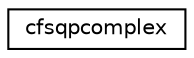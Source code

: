 digraph "Graphical Class Hierarchy"
{
  edge [fontname="Helvetica",fontsize="10",labelfontname="Helvetica",labelfontsize="10"];
  node [fontname="Helvetica",fontsize="10",shape=record];
  rankdir="LR";
  Node0 [label="cfsqpcomplex",height=0.2,width=0.4,color="black", fillcolor="white", style="filled",URL="$structcfsqpcomplex.html"];
}
